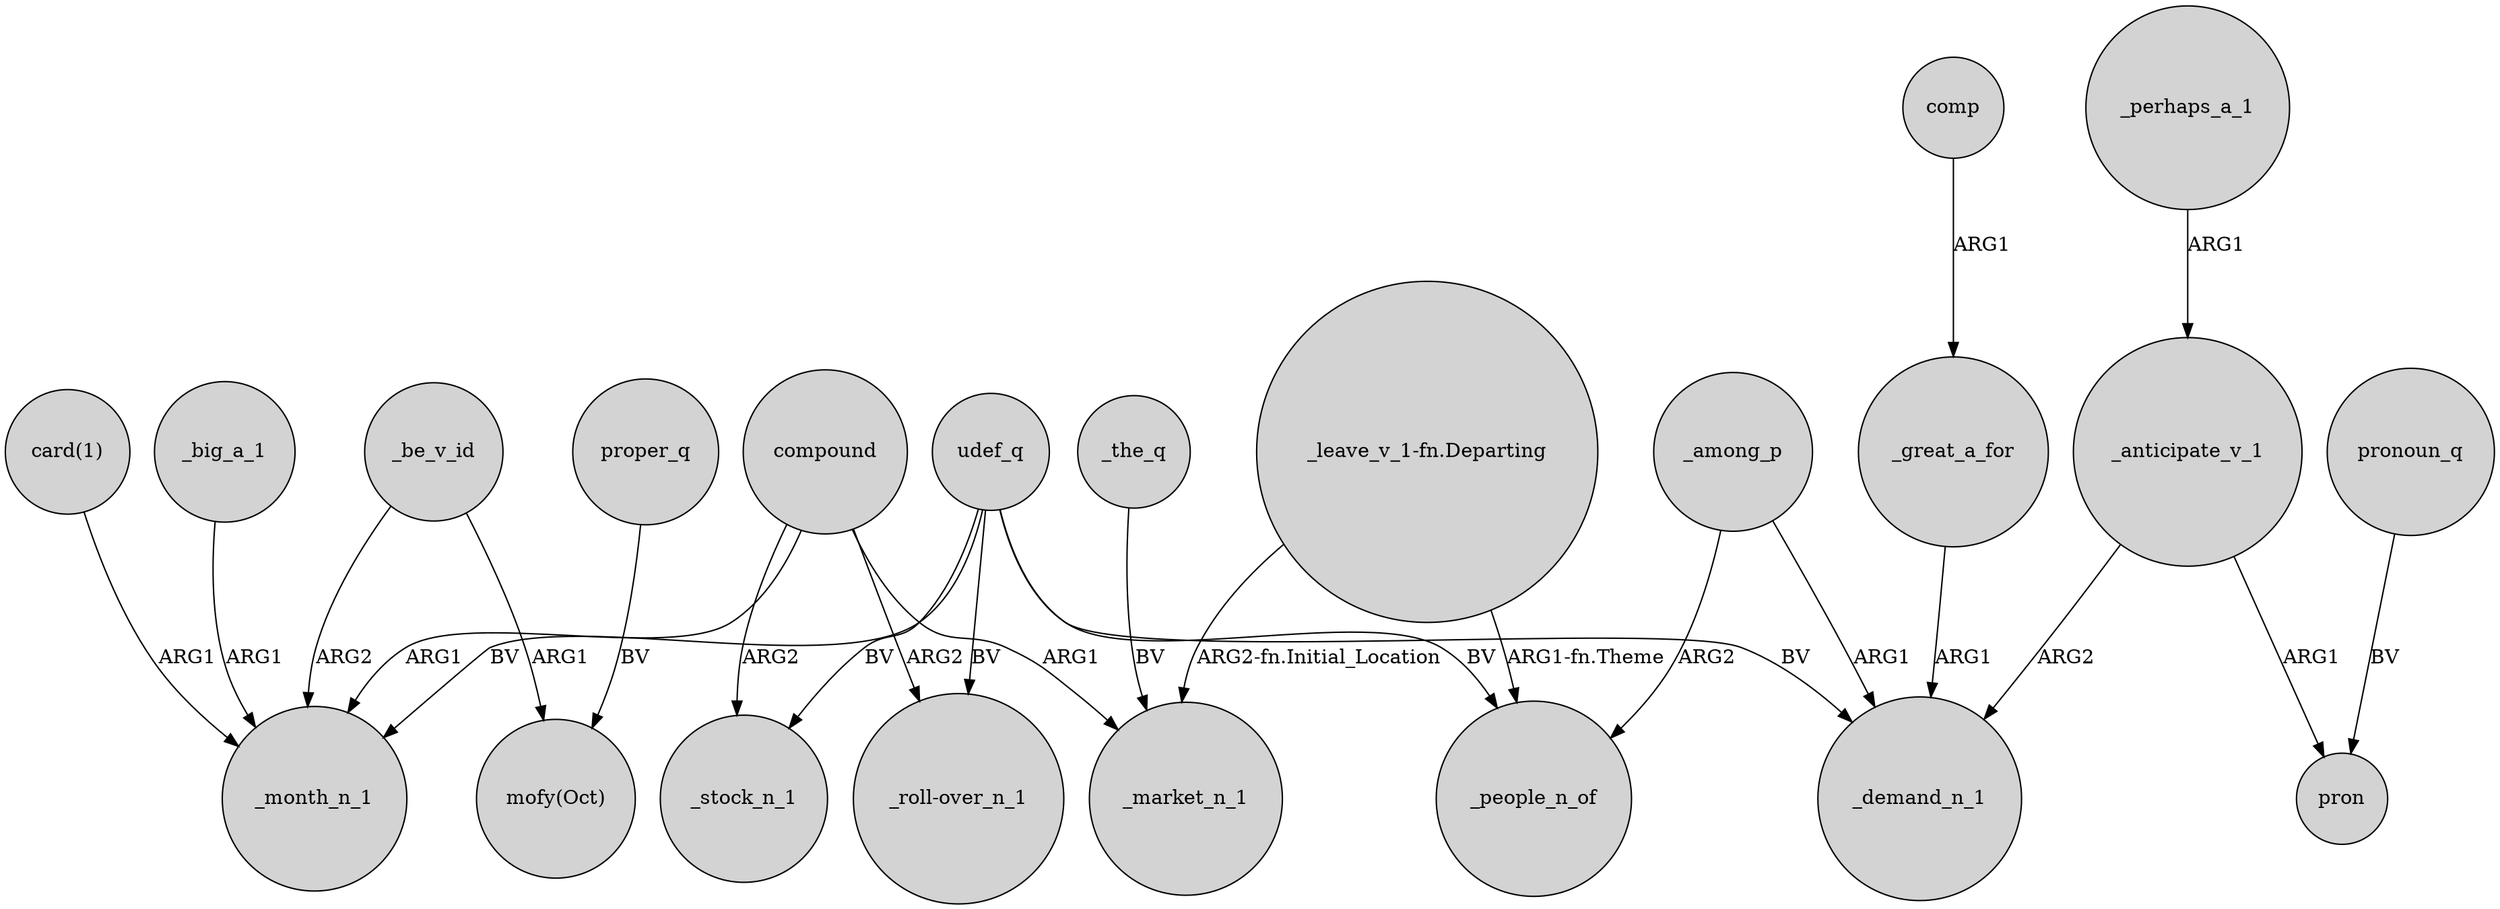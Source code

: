 digraph {
	node [shape=circle style=filled]
	compound -> "_roll-over_n_1" [label=ARG2]
	_be_v_id -> _month_n_1 [label=ARG2]
	"card(1)" -> _month_n_1 [label=ARG1]
	"_leave_v_1-fn.Departing" -> _people_n_of [label="ARG1-fn.Theme"]
	"_leave_v_1-fn.Departing" -> _market_n_1 [label="ARG2-fn.Initial_Location"]
	_anticipate_v_1 -> pron [label=ARG1]
	proper_q -> "mofy(Oct)" [label=BV]
	_big_a_1 -> _month_n_1 [label=ARG1]
	udef_q -> _month_n_1 [label=BV]
	comp -> _great_a_for [label=ARG1]
	compound -> _stock_n_1 [label=ARG2]
	pronoun_q -> pron [label=BV]
	_among_p -> _people_n_of [label=ARG2]
	udef_q -> _people_n_of [label=BV]
	udef_q -> _stock_n_1 [label=BV]
	_anticipate_v_1 -> _demand_n_1 [label=ARG2]
	udef_q -> _demand_n_1 [label=BV]
	_be_v_id -> "mofy(Oct)" [label=ARG1]
	compound -> _month_n_1 [label=ARG1]
	_great_a_for -> _demand_n_1 [label=ARG1]
	udef_q -> "_roll-over_n_1" [label=BV]
	compound -> _market_n_1 [label=ARG1]
	_the_q -> _market_n_1 [label=BV]
	_among_p -> _demand_n_1 [label=ARG1]
	_perhaps_a_1 -> _anticipate_v_1 [label=ARG1]
}

